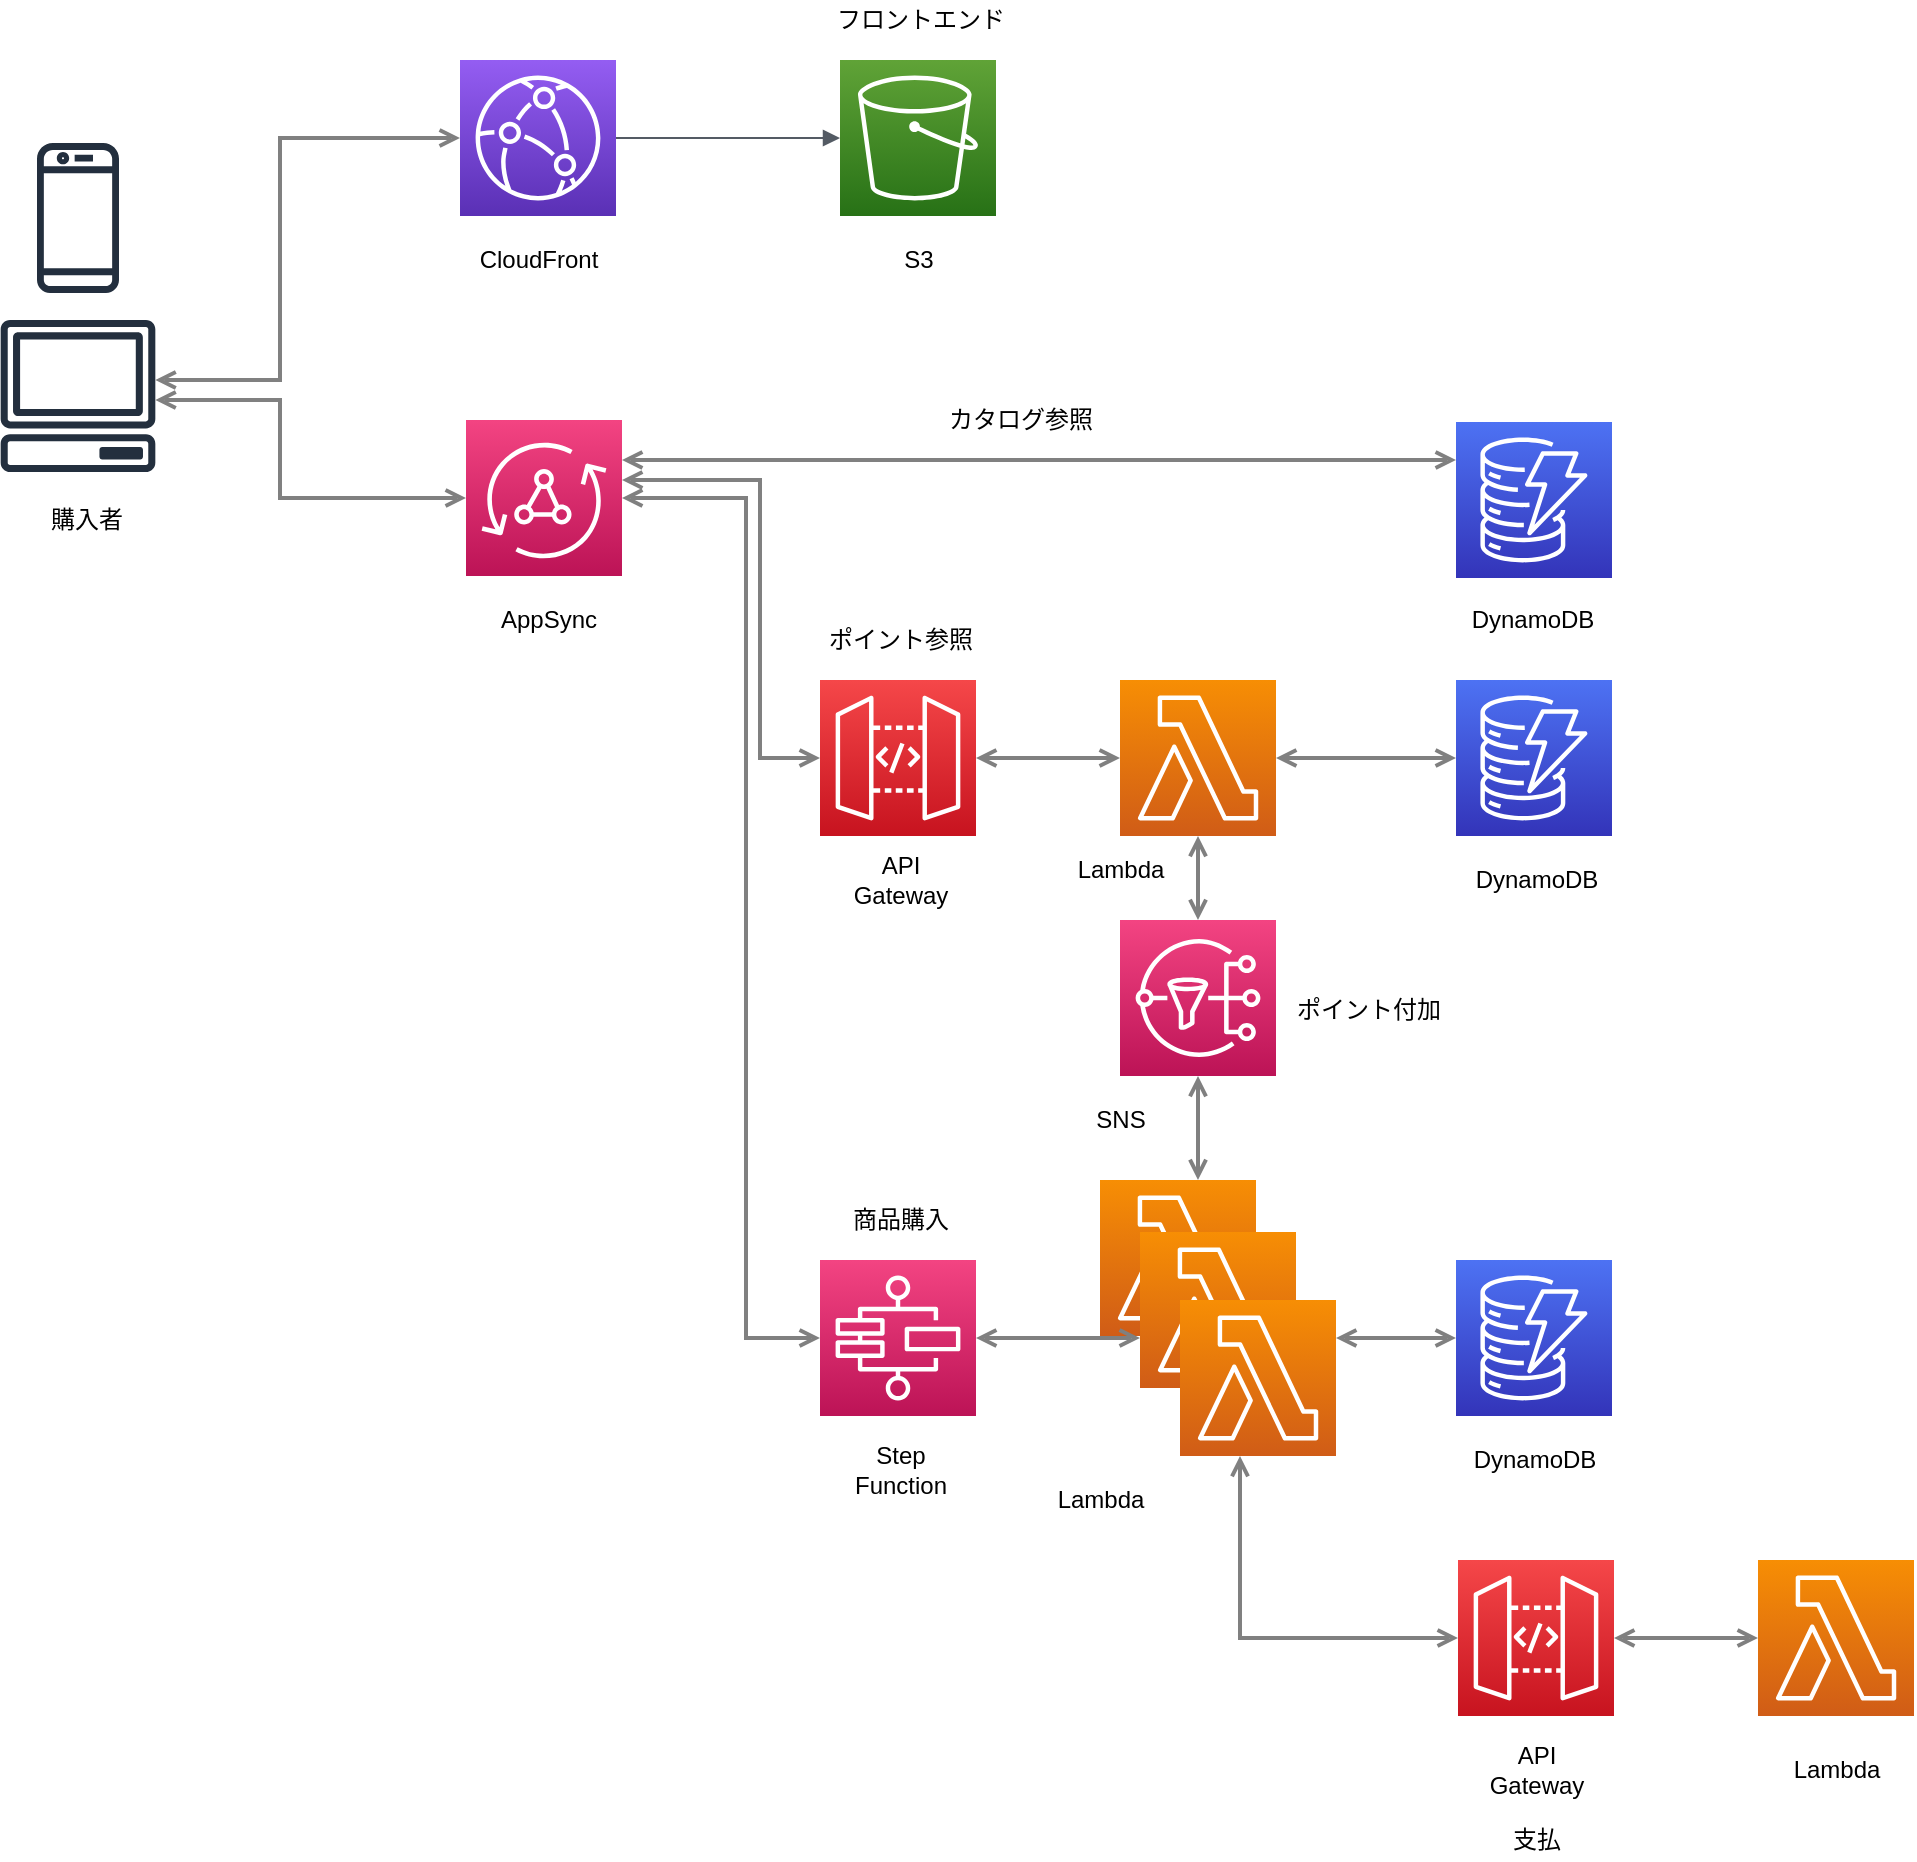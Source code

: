 <mxfile version="13.3.5" type="github"><diagram id="ByQO4U4RWLWbGemhFaIy" name="Page-1"><mxGraphModel dx="868" dy="401" grid="1" gridSize="10" guides="1" tooltips="1" connect="1" arrows="1" fold="1" page="1" pageScale="1" pageWidth="827" pageHeight="1169" math="0" shadow="0"><root><mxCell id="0"/><mxCell id="1" parent="0"/><mxCell id="9ERCg5kCUxzhtk4rMlvh-1" value="" style="outlineConnect=0;fontColor=#232F3E;gradientColor=none;fillColor=#232F3E;strokeColor=none;dashed=0;verticalLabelPosition=bottom;verticalAlign=top;align=center;html=1;fontSize=12;fontStyle=0;aspect=fixed;pointerEvents=1;shape=mxgraph.aws4.client;" vertex="1" parent="1"><mxGeometry x="140" y="230" width="78" height="76" as="geometry"/></mxCell><mxCell id="9ERCg5kCUxzhtk4rMlvh-2" value="" style="outlineConnect=0;fontColor=#232F3E;gradientColor=#945DF2;gradientDirection=north;fillColor=#5A30B5;strokeColor=#ffffff;dashed=0;verticalLabelPosition=bottom;verticalAlign=top;align=center;html=1;fontSize=12;fontStyle=0;aspect=fixed;shape=mxgraph.aws4.resourceIcon;resIcon=mxgraph.aws4.cloudfront;" vertex="1" parent="1"><mxGeometry x="370" y="100" width="78" height="78" as="geometry"/></mxCell><mxCell id="9ERCg5kCUxzhtk4rMlvh-3" value="" style="outlineConnect=0;fontColor=#232F3E;gradientColor=#60A337;gradientDirection=north;fillColor=#277116;strokeColor=#ffffff;dashed=0;verticalLabelPosition=bottom;verticalAlign=top;align=center;html=1;fontSize=12;fontStyle=0;aspect=fixed;shape=mxgraph.aws4.resourceIcon;resIcon=mxgraph.aws4.s3;" vertex="1" parent="1"><mxGeometry x="560" y="100" width="78" height="78" as="geometry"/></mxCell><mxCell id="9ERCg5kCUxzhtk4rMlvh-4" value="" style="outlineConnect=0;fontColor=#232F3E;gradientColor=#F34482;gradientDirection=north;fillColor=#BC1356;strokeColor=#ffffff;dashed=0;verticalLabelPosition=bottom;verticalAlign=top;align=center;html=1;fontSize=12;fontStyle=0;aspect=fixed;shape=mxgraph.aws4.resourceIcon;resIcon=mxgraph.aws4.appsync;" vertex="1" parent="1"><mxGeometry x="373" y="280" width="78" height="78" as="geometry"/></mxCell><mxCell id="9ERCg5kCUxzhtk4rMlvh-5" value="" style="outlineConnect=0;fontColor=#232F3E;gradientColor=#4D72F3;gradientDirection=north;fillColor=#3334B9;strokeColor=#ffffff;dashed=0;verticalLabelPosition=bottom;verticalAlign=top;align=center;html=1;fontSize=12;fontStyle=0;aspect=fixed;shape=mxgraph.aws4.resourceIcon;resIcon=mxgraph.aws4.dynamodb;" vertex="1" parent="1"><mxGeometry x="868" y="281" width="78" height="78" as="geometry"/></mxCell><mxCell id="9ERCg5kCUxzhtk4rMlvh-6" value="" style="outlineConnect=0;fontColor=#232F3E;gradientColor=#4D72F3;gradientDirection=north;fillColor=#3334B9;strokeColor=#ffffff;dashed=0;verticalLabelPosition=bottom;verticalAlign=top;align=center;html=1;fontSize=12;fontStyle=0;aspect=fixed;shape=mxgraph.aws4.resourceIcon;resIcon=mxgraph.aws4.dynamodb;" vertex="1" parent="1"><mxGeometry x="868" y="410" width="78" height="78" as="geometry"/></mxCell><mxCell id="9ERCg5kCUxzhtk4rMlvh-7" value="" style="outlineConnect=0;fontColor=#232F3E;gradientColor=#4D72F3;gradientDirection=north;fillColor=#3334B9;strokeColor=#ffffff;dashed=0;verticalLabelPosition=bottom;verticalAlign=top;align=center;html=1;fontSize=12;fontStyle=0;aspect=fixed;shape=mxgraph.aws4.resourceIcon;resIcon=mxgraph.aws4.dynamodb;" vertex="1" parent="1"><mxGeometry x="868" y="700" width="78" height="78" as="geometry"/></mxCell><mxCell id="9ERCg5kCUxzhtk4rMlvh-8" value="" style="outlineConnect=0;fontColor=#232F3E;gradientColor=#F54749;gradientDirection=north;fillColor=#C7131F;strokeColor=#ffffff;dashed=0;verticalLabelPosition=bottom;verticalAlign=top;align=center;html=1;fontSize=12;fontStyle=0;aspect=fixed;shape=mxgraph.aws4.resourceIcon;resIcon=mxgraph.aws4.api_gateway;" vertex="1" parent="1"><mxGeometry x="550" y="410" width="78" height="78" as="geometry"/></mxCell><mxCell id="9ERCg5kCUxzhtk4rMlvh-9" value="" style="outlineConnect=0;fontColor=#232F3E;gradientColor=#F78E04;gradientDirection=north;fillColor=#D05C17;strokeColor=#ffffff;dashed=0;verticalLabelPosition=bottom;verticalAlign=top;align=center;html=1;fontSize=12;fontStyle=0;aspect=fixed;shape=mxgraph.aws4.resourceIcon;resIcon=mxgraph.aws4.lambda;" vertex="1" parent="1"><mxGeometry x="700" y="410" width="78" height="78" as="geometry"/></mxCell><mxCell id="9ERCg5kCUxzhtk4rMlvh-10" value="" style="outlineConnect=0;fontColor=#232F3E;gradientColor=#F78E04;gradientDirection=north;fillColor=#D05C17;strokeColor=#ffffff;dashed=0;verticalLabelPosition=bottom;verticalAlign=top;align=center;html=1;fontSize=12;fontStyle=0;aspect=fixed;shape=mxgraph.aws4.resourceIcon;resIcon=mxgraph.aws4.lambda;" vertex="1" parent="1"><mxGeometry x="690" y="660" width="78" height="78" as="geometry"/></mxCell><mxCell id="9ERCg5kCUxzhtk4rMlvh-11" value="" style="outlineConnect=0;fontColor=#232F3E;gradientColor=#F78E04;gradientDirection=north;fillColor=#D05C17;strokeColor=#ffffff;dashed=0;verticalLabelPosition=bottom;verticalAlign=top;align=center;html=1;fontSize=12;fontStyle=0;aspect=fixed;shape=mxgraph.aws4.resourceIcon;resIcon=mxgraph.aws4.lambda;" vertex="1" parent="1"><mxGeometry x="710" y="686" width="78" height="78" as="geometry"/></mxCell><mxCell id="9ERCg5kCUxzhtk4rMlvh-12" value="" style="outlineConnect=0;fontColor=#232F3E;gradientColor=#F78E04;gradientDirection=north;fillColor=#D05C17;strokeColor=#ffffff;dashed=0;verticalLabelPosition=bottom;verticalAlign=top;align=center;html=1;fontSize=12;fontStyle=0;aspect=fixed;shape=mxgraph.aws4.resourceIcon;resIcon=mxgraph.aws4.lambda;" vertex="1" parent="1"><mxGeometry x="730" y="720" width="78" height="78" as="geometry"/></mxCell><mxCell id="9ERCg5kCUxzhtk4rMlvh-13" value="" style="outlineConnect=0;fontColor=#232F3E;gradientColor=#F34482;gradientDirection=north;fillColor=#BC1356;strokeColor=#ffffff;dashed=0;verticalLabelPosition=bottom;verticalAlign=top;align=center;html=1;fontSize=12;fontStyle=0;aspect=fixed;shape=mxgraph.aws4.resourceIcon;resIcon=mxgraph.aws4.step_functions;" vertex="1" parent="1"><mxGeometry x="550" y="700" width="78" height="78" as="geometry"/></mxCell><mxCell id="9ERCg5kCUxzhtk4rMlvh-14" value="" style="outlineConnect=0;fontColor=#232F3E;gradientColor=#F34482;gradientDirection=north;fillColor=#BC1356;strokeColor=#ffffff;dashed=0;verticalLabelPosition=bottom;verticalAlign=top;align=center;html=1;fontSize=12;fontStyle=0;aspect=fixed;shape=mxgraph.aws4.resourceIcon;resIcon=mxgraph.aws4.sns;" vertex="1" parent="1"><mxGeometry x="700" y="530" width="78" height="78" as="geometry"/></mxCell><mxCell id="9ERCg5kCUxzhtk4rMlvh-15" value="" style="outlineConnect=0;fontColor=#232F3E;gradientColor=#F54749;gradientDirection=north;fillColor=#C7131F;strokeColor=#ffffff;dashed=0;verticalLabelPosition=bottom;verticalAlign=top;align=center;html=1;fontSize=12;fontStyle=0;aspect=fixed;shape=mxgraph.aws4.resourceIcon;resIcon=mxgraph.aws4.api_gateway;" vertex="1" parent="1"><mxGeometry x="869" y="850" width="78" height="78" as="geometry"/></mxCell><mxCell id="9ERCg5kCUxzhtk4rMlvh-16" value="" style="outlineConnect=0;fontColor=#232F3E;gradientColor=#F78E04;gradientDirection=north;fillColor=#D05C17;strokeColor=#ffffff;dashed=0;verticalLabelPosition=bottom;verticalAlign=top;align=center;html=1;fontSize=12;fontStyle=0;aspect=fixed;shape=mxgraph.aws4.resourceIcon;resIcon=mxgraph.aws4.lambda;" vertex="1" parent="1"><mxGeometry x="1019" y="850" width="78" height="78" as="geometry"/></mxCell><mxCell id="9ERCg5kCUxzhtk4rMlvh-17" value="CloudFront" style="text;html=1;align=center;verticalAlign=middle;resizable=0;points=[];autosize=1;" vertex="1" parent="1"><mxGeometry x="374" y="190" width="70" height="20" as="geometry"/></mxCell><mxCell id="9ERCg5kCUxzhtk4rMlvh-18" value="S3" style="text;html=1;align=center;verticalAlign=middle;resizable=0;points=[];autosize=1;" vertex="1" parent="1"><mxGeometry x="584" y="190" width="30" height="20" as="geometry"/></mxCell><mxCell id="9ERCg5kCUxzhtk4rMlvh-19" value="" style="outlineConnect=0;fontColor=#232F3E;gradientColor=none;fillColor=#232F3E;strokeColor=none;dashed=0;verticalLabelPosition=bottom;verticalAlign=top;align=center;html=1;fontSize=12;fontStyle=0;aspect=fixed;pointerEvents=1;shape=mxgraph.aws4.mobile_client;" vertex="1" parent="1"><mxGeometry x="158.5" y="140" width="41" height="78" as="geometry"/></mxCell><mxCell id="9ERCg5kCUxzhtk4rMlvh-20" value="" style="edgeStyle=orthogonalEdgeStyle;html=1;endArrow=block;elbow=vertical;startArrow=none;endFill=1;strokeColor=#545B64;rounded=0;" edge="1" parent="1" source="9ERCg5kCUxzhtk4rMlvh-2" target="9ERCg5kCUxzhtk4rMlvh-3"><mxGeometry width="100" relative="1" as="geometry"><mxPoint x="420" y="150" as="sourcePoint"/><mxPoint x="580" y="140" as="targetPoint"/><Array as="points"/></mxGeometry></mxCell><mxCell id="9ERCg5kCUxzhtk4rMlvh-21" value="AppSync" style="text;html=1;align=center;verticalAlign=middle;resizable=0;points=[];autosize=1;" vertex="1" parent="1"><mxGeometry x="384" y="370" width="60" height="20" as="geometry"/></mxCell><mxCell id="9ERCg5kCUxzhtk4rMlvh-22" style="edgeStyle=orthogonalEdgeStyle;rounded=0;orthogonalLoop=1;jettySize=auto;html=1;startArrow=open;startFill=0;endArrow=open;endFill=0;strokeWidth=2;strokeColor=#808080;" edge="1" parent="1" source="9ERCg5kCUxzhtk4rMlvh-1" target="9ERCg5kCUxzhtk4rMlvh-2"><mxGeometry relative="1" as="geometry"><Array as="points"><mxPoint x="280" y="260"/><mxPoint x="280" y="139"/></Array><mxPoint x="217.785" y="260" as="sourcePoint"/><mxPoint x="370" y="120" as="targetPoint"/></mxGeometry></mxCell><mxCell id="9ERCg5kCUxzhtk4rMlvh-23" style="edgeStyle=orthogonalEdgeStyle;rounded=0;orthogonalLoop=1;jettySize=auto;html=1;startArrow=open;startFill=0;endArrow=open;endFill=0;strokeWidth=2;strokeColor=#808080;" edge="1" parent="1" source="9ERCg5kCUxzhtk4rMlvh-1" target="9ERCg5kCUxzhtk4rMlvh-4"><mxGeometry relative="1" as="geometry"><Array as="points"><mxPoint x="280" y="270"/><mxPoint x="280" y="319"/></Array><mxPoint x="227.811" y="270" as="sourcePoint"/><mxPoint x="380" y="149" as="targetPoint"/></mxGeometry></mxCell><mxCell id="9ERCg5kCUxzhtk4rMlvh-24" value="購入者" style="text;html=1;align=center;verticalAlign=middle;resizable=0;points=[];autosize=1;" vertex="1" parent="1"><mxGeometry x="158" y="320" width="50" height="20" as="geometry"/></mxCell><mxCell id="9ERCg5kCUxzhtk4rMlvh-25" value="API&lt;br&gt;Gateway" style="text;html=1;align=center;verticalAlign=middle;resizable=0;points=[];autosize=1;" vertex="1" parent="1"><mxGeometry x="560" y="495" width="60" height="30" as="geometry"/></mxCell><mxCell id="9ERCg5kCUxzhtk4rMlvh-26" value="Lambda" style="text;html=1;align=center;verticalAlign=middle;resizable=0;points=[];autosize=1;" vertex="1" parent="1"><mxGeometry x="670" y="495" width="60" height="20" as="geometry"/></mxCell><mxCell id="9ERCg5kCUxzhtk4rMlvh-27" value="DynamoDB" style="text;html=1;align=center;verticalAlign=middle;resizable=0;points=[];autosize=1;" vertex="1" parent="1"><mxGeometry x="866" y="370" width="80" height="20" as="geometry"/></mxCell><mxCell id="9ERCg5kCUxzhtk4rMlvh-28" value="DynamoDB" style="text;html=1;align=center;verticalAlign=middle;resizable=0;points=[];autosize=1;" vertex="1" parent="1"><mxGeometry x="868" y="500" width="80" height="20" as="geometry"/></mxCell><mxCell id="9ERCg5kCUxzhtk4rMlvh-29" style="edgeStyle=orthogonalEdgeStyle;rounded=0;orthogonalLoop=1;jettySize=auto;html=1;startArrow=open;startFill=0;endArrow=open;endFill=0;strokeWidth=2;strokeColor=#808080;" edge="1" parent="1" source="9ERCg5kCUxzhtk4rMlvh-4" target="9ERCg5kCUxzhtk4rMlvh-5"><mxGeometry relative="1" as="geometry"><Array as="points"><mxPoint x="610" y="300"/><mxPoint x="610" y="300"/></Array><mxPoint x="554.811" y="310" as="sourcePoint"/><mxPoint x="710" y="359" as="targetPoint"/></mxGeometry></mxCell><mxCell id="9ERCg5kCUxzhtk4rMlvh-30" style="edgeStyle=orthogonalEdgeStyle;rounded=0;orthogonalLoop=1;jettySize=auto;html=1;startArrow=open;startFill=0;endArrow=open;endFill=0;strokeWidth=2;strokeColor=#808080;" edge="1" parent="1" source="9ERCg5kCUxzhtk4rMlvh-4" target="9ERCg5kCUxzhtk4rMlvh-8"><mxGeometry relative="1" as="geometry"><Array as="points"><mxPoint x="520" y="310"/><mxPoint x="520" y="449"/></Array><mxPoint x="461" y="310" as="sourcePoint"/><mxPoint x="878" y="310" as="targetPoint"/></mxGeometry></mxCell><mxCell id="9ERCg5kCUxzhtk4rMlvh-31" style="edgeStyle=orthogonalEdgeStyle;rounded=0;orthogonalLoop=1;jettySize=auto;html=1;startArrow=open;startFill=0;endArrow=open;endFill=0;strokeWidth=2;strokeColor=#808080;" edge="1" parent="1" source="9ERCg5kCUxzhtk4rMlvh-8" target="9ERCg5kCUxzhtk4rMlvh-9"><mxGeometry relative="1" as="geometry"><Array as="points"><mxPoint x="660" y="449"/><mxPoint x="660" y="449"/></Array><mxPoint x="601" y="330" as="sourcePoint"/><mxPoint x="700" y="469" as="targetPoint"/></mxGeometry></mxCell><mxCell id="9ERCg5kCUxzhtk4rMlvh-32" style="edgeStyle=orthogonalEdgeStyle;rounded=0;orthogonalLoop=1;jettySize=auto;html=1;startArrow=open;startFill=0;endArrow=open;endFill=0;strokeWidth=2;strokeColor=#808080;" edge="1" parent="1" source="9ERCg5kCUxzhtk4rMlvh-6" target="9ERCg5kCUxzhtk4rMlvh-9"><mxGeometry relative="1" as="geometry"><Array as="points"/><mxPoint x="638" y="459" as="sourcePoint"/><mxPoint x="730" y="450" as="targetPoint"/></mxGeometry></mxCell><mxCell id="9ERCg5kCUxzhtk4rMlvh-33" value="SNS" style="text;html=1;align=center;verticalAlign=middle;resizable=0;points=[];autosize=1;" vertex="1" parent="1"><mxGeometry x="680" y="620" width="40" height="20" as="geometry"/></mxCell><mxCell id="9ERCg5kCUxzhtk4rMlvh-34" value="Lambda" style="text;html=1;align=center;verticalAlign=middle;resizable=0;points=[];autosize=1;" vertex="1" parent="1"><mxGeometry x="660" y="810" width="60" height="20" as="geometry"/></mxCell><mxCell id="9ERCg5kCUxzhtk4rMlvh-35" value="Step&lt;br&gt;Function" style="text;html=1;align=center;verticalAlign=middle;resizable=0;points=[];autosize=1;" vertex="1" parent="1"><mxGeometry x="560" y="790" width="60" height="30" as="geometry"/></mxCell><mxCell id="9ERCg5kCUxzhtk4rMlvh-36" style="edgeStyle=orthogonalEdgeStyle;rounded=0;orthogonalLoop=1;jettySize=auto;html=1;startArrow=open;startFill=0;endArrow=open;endFill=0;strokeWidth=2;strokeColor=#808080;" edge="1" parent="1" source="9ERCg5kCUxzhtk4rMlvh-14" target="9ERCg5kCUxzhtk4rMlvh-9"><mxGeometry relative="1" as="geometry"><Array as="points"/><mxPoint x="878" y="459" as="sourcePoint"/><mxPoint x="788" y="459" as="targetPoint"/></mxGeometry></mxCell><mxCell id="9ERCg5kCUxzhtk4rMlvh-37" style="edgeStyle=orthogonalEdgeStyle;rounded=0;orthogonalLoop=1;jettySize=auto;html=1;startArrow=open;startFill=0;endArrow=open;endFill=0;strokeWidth=2;strokeColor=#808080;" edge="1" parent="1" source="9ERCg5kCUxzhtk4rMlvh-10" target="9ERCg5kCUxzhtk4rMlvh-14"><mxGeometry relative="1" as="geometry"><Array as="points"><mxPoint x="739" y="650"/><mxPoint x="739" y="650"/></Array><mxPoint x="749" y="540" as="sourcePoint"/><mxPoint x="749" y="498" as="targetPoint"/></mxGeometry></mxCell><mxCell id="9ERCg5kCUxzhtk4rMlvh-38" style="edgeStyle=orthogonalEdgeStyle;rounded=0;orthogonalLoop=1;jettySize=auto;html=1;startArrow=open;startFill=0;endArrow=open;endFill=0;strokeWidth=2;strokeColor=#808080;" edge="1" parent="1" source="9ERCg5kCUxzhtk4rMlvh-11" target="9ERCg5kCUxzhtk4rMlvh-13"><mxGeometry relative="1" as="geometry"><Array as="points"><mxPoint x="690" y="739"/><mxPoint x="690" y="739"/></Array><mxPoint x="740" y="739" as="sourcePoint"/><mxPoint x="749" y="618" as="targetPoint"/></mxGeometry></mxCell><mxCell id="9ERCg5kCUxzhtk4rMlvh-39" style="edgeStyle=orthogonalEdgeStyle;rounded=0;orthogonalLoop=1;jettySize=auto;html=1;startArrow=open;startFill=0;endArrow=open;endFill=0;strokeWidth=2;strokeColor=#808080;" edge="1" parent="1" source="9ERCg5kCUxzhtk4rMlvh-7" target="9ERCg5kCUxzhtk4rMlvh-12"><mxGeometry relative="1" as="geometry"><Array as="points"><mxPoint x="830" y="739"/><mxPoint x="830" y="739"/></Array><mxPoint x="720" y="749" as="sourcePoint"/><mxPoint x="638" y="749" as="targetPoint"/></mxGeometry></mxCell><mxCell id="9ERCg5kCUxzhtk4rMlvh-40" value="DynamoDB" style="text;html=1;align=center;verticalAlign=middle;resizable=0;points=[];autosize=1;" vertex="1" parent="1"><mxGeometry x="867" y="790" width="80" height="20" as="geometry"/></mxCell><mxCell id="9ERCg5kCUxzhtk4rMlvh-41" value="Lambda" style="text;html=1;align=center;verticalAlign=middle;resizable=0;points=[];autosize=1;" vertex="1" parent="1"><mxGeometry x="1028" y="945" width="60" height="20" as="geometry"/></mxCell><mxCell id="9ERCg5kCUxzhtk4rMlvh-42" value="API&lt;br&gt;Gateway" style="text;html=1;align=center;verticalAlign=middle;resizable=0;points=[];autosize=1;" vertex="1" parent="1"><mxGeometry x="878" y="940" width="60" height="30" as="geometry"/></mxCell><mxCell id="9ERCg5kCUxzhtk4rMlvh-43" style="edgeStyle=orthogonalEdgeStyle;rounded=0;orthogonalLoop=1;jettySize=auto;html=1;startArrow=open;startFill=0;endArrow=open;endFill=0;strokeWidth=2;strokeColor=#808080;" edge="1" parent="1" source="9ERCg5kCUxzhtk4rMlvh-15" target="9ERCg5kCUxzhtk4rMlvh-12"><mxGeometry relative="1" as="geometry"><Array as="points"><mxPoint x="760" y="889"/></Array><mxPoint x="878" y="749" as="sourcePoint"/><mxPoint x="818" y="749" as="targetPoint"/></mxGeometry></mxCell><mxCell id="9ERCg5kCUxzhtk4rMlvh-44" style="edgeStyle=orthogonalEdgeStyle;rounded=0;orthogonalLoop=1;jettySize=auto;html=1;startArrow=open;startFill=0;endArrow=open;endFill=0;strokeWidth=2;strokeColor=#808080;" edge="1" parent="1" source="9ERCg5kCUxzhtk4rMlvh-16" target="9ERCg5kCUxzhtk4rMlvh-15"><mxGeometry relative="1" as="geometry"><Array as="points"><mxPoint x="990" y="889"/><mxPoint x="990" y="889"/></Array><mxPoint x="879" y="899" as="sourcePoint"/><mxPoint x="770" y="808" as="targetPoint"/></mxGeometry></mxCell><mxCell id="9ERCg5kCUxzhtk4rMlvh-45" value="フロントエンド" style="text;html=1;align=center;verticalAlign=middle;resizable=0;points=[];autosize=1;" vertex="1" parent="1"><mxGeometry x="550" y="70" width="100" height="20" as="geometry"/></mxCell><mxCell id="9ERCg5kCUxzhtk4rMlvh-46" value="カタログ参照" style="text;html=1;align=center;verticalAlign=middle;resizable=0;points=[];autosize=1;" vertex="1" parent="1"><mxGeometry x="605" y="270" width="90" height="20" as="geometry"/></mxCell><mxCell id="9ERCg5kCUxzhtk4rMlvh-47" value="商品購入" style="text;html=1;align=center;verticalAlign=middle;resizable=0;points=[];autosize=1;" vertex="1" parent="1"><mxGeometry x="560" y="670" width="60" height="20" as="geometry"/></mxCell><mxCell id="9ERCg5kCUxzhtk4rMlvh-48" style="edgeStyle=orthogonalEdgeStyle;rounded=0;orthogonalLoop=1;jettySize=auto;html=1;startArrow=open;startFill=0;endArrow=open;endFill=0;strokeWidth=2;strokeColor=#808080;" edge="1" parent="1" source="9ERCg5kCUxzhtk4rMlvh-4" target="9ERCg5kCUxzhtk4rMlvh-13"><mxGeometry relative="1" as="geometry"><Array as="points"><mxPoint x="513" y="319"/><mxPoint x="513" y="739"/></Array><mxPoint x="444" y="370" as="sourcePoint"/><mxPoint x="543" y="509" as="targetPoint"/></mxGeometry></mxCell><mxCell id="9ERCg5kCUxzhtk4rMlvh-49" value="ポイント参照" style="text;html=1;align=center;verticalAlign=middle;resizable=0;points=[];autosize=1;" vertex="1" parent="1"><mxGeometry x="545" y="380" width="90" height="20" as="geometry"/></mxCell><mxCell id="9ERCg5kCUxzhtk4rMlvh-50" value="ポイント付加" style="text;html=1;align=center;verticalAlign=middle;resizable=0;points=[];autosize=1;" vertex="1" parent="1"><mxGeometry x="779" y="565" width="90" height="20" as="geometry"/></mxCell><mxCell id="9ERCg5kCUxzhtk4rMlvh-51" value="支払&lt;br&gt;" style="text;html=1;align=center;verticalAlign=middle;resizable=0;points=[];autosize=1;" vertex="1" parent="1"><mxGeometry x="888" y="980" width="40" height="20" as="geometry"/></mxCell></root></mxGraphModel></diagram></mxfile>